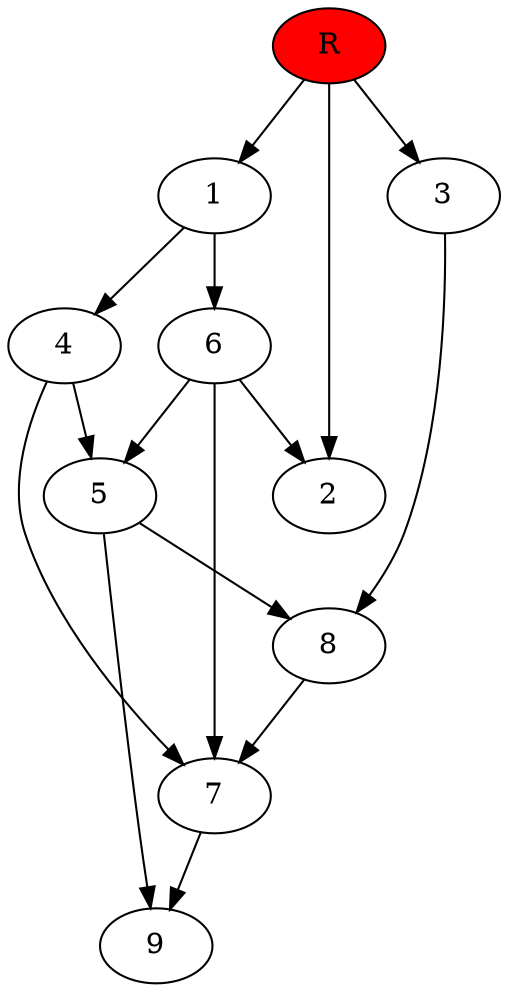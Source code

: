 digraph prb56482 {
	1
	2
	3
	4
	5
	6
	7
	8
	R [fillcolor="#ff0000" style=filled]
	1 -> 4
	1 -> 6
	3 -> 8
	4 -> 5
	4 -> 7
	5 -> 8
	5 -> 9
	6 -> 2
	6 -> 5
	6 -> 7
	7 -> 9
	8 -> 7
	R -> 1
	R -> 2
	R -> 3
}
